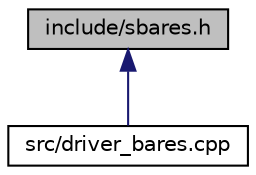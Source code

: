 digraph "include/sbares.h"
{
  edge [fontname="Helvetica",fontsize="10",labelfontname="Helvetica",labelfontsize="10"];
  node [fontname="Helvetica",fontsize="10",shape=record];
  Node7 [label="include/sbares.h",height=0.2,width=0.4,color="black", fillcolor="grey75", style="filled", fontcolor="black"];
  Node7 -> Node8 [dir="back",color="midnightblue",fontsize="10",style="solid"];
  Node8 [label="src/driver_bares.cpp",height=0.2,width=0.4,color="black", fillcolor="white", style="filled",URL="$d7/dc3/driver__bares_8cpp.html"];
}
